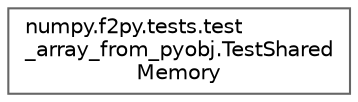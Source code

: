 digraph "Graphical Class Hierarchy"
{
 // LATEX_PDF_SIZE
  bgcolor="transparent";
  edge [fontname=Helvetica,fontsize=10,labelfontname=Helvetica,labelfontsize=10];
  node [fontname=Helvetica,fontsize=10,shape=box,height=0.2,width=0.4];
  rankdir="LR";
  Node0 [id="Node000000",label="numpy.f2py.tests.test\l_array_from_pyobj.TestShared\lMemory",height=0.2,width=0.4,color="grey40", fillcolor="white", style="filled",URL="$db/dd3/classnumpy_1_1f2py_1_1tests_1_1test__array__from__pyobj_1_1TestSharedMemory.html",tooltip=" "];
}
